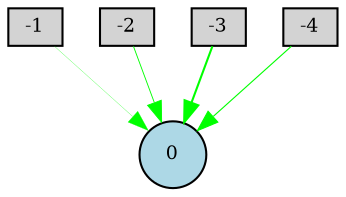 digraph {
	node [fontsize=9 height=0.2 shape=circle width=0.2]
	-1 [fillcolor=lightgray shape=box style=filled]
	-2 [fillcolor=lightgray shape=box style=filled]
	-3 [fillcolor=lightgray shape=box style=filled]
	-4 [fillcolor=lightgray shape=box style=filled]
	0 [fillcolor=lightblue style=filled]
	-4 -> 0 [color=green penwidth=0.5323265889200092 style=solid]
	-2 -> 0 [color=green penwidth=0.4337782529326806 style=solid]
	-3 -> 0 [color=green penwidth=0.9980694602230089 style=solid]
	-1 -> 0 [color=green penwidth=0.12102047102241664 style=solid]
}
